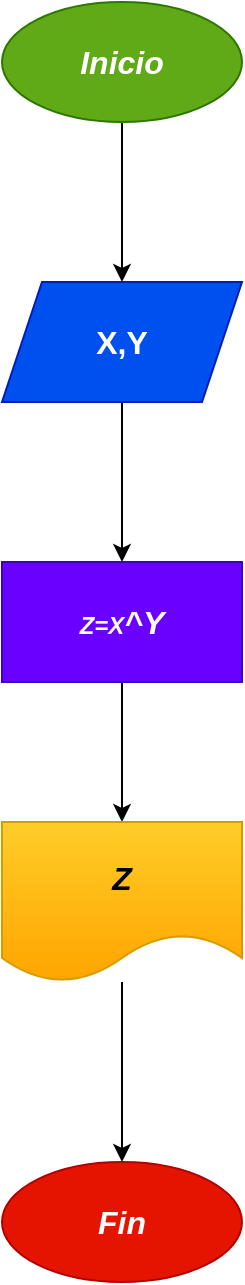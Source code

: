 <mxfile>
    <diagram id="FcNXbC7CvehEhaLpZyuz" name="Page-1">
        <mxGraphModel dx="564" dy="389" grid="1" gridSize="10" guides="1" tooltips="1" connect="1" arrows="1" fold="1" page="1" pageScale="1" pageWidth="827" pageHeight="1169" math="0" shadow="0">
            <root>
                <mxCell id="0"/>
                <mxCell id="1" parent="0"/>
                <mxCell id="4" value="" style="edgeStyle=none;html=1;" edge="1" parent="1" source="2" target="3">
                    <mxGeometry relative="1" as="geometry"/>
                </mxCell>
                <mxCell id="2" value="&lt;b&gt;&lt;i&gt;&lt;font style=&quot;font-size: 16px&quot;&gt;Inicio&lt;/font&gt;&lt;/i&gt;&lt;/b&gt;" style="ellipse;whiteSpace=wrap;html=1;fillColor=#60a917;fontColor=#ffffff;strokeColor=#2D7600;" vertex="1" parent="1">
                    <mxGeometry x="280" y="70" width="120" height="60" as="geometry"/>
                </mxCell>
                <mxCell id="6" value="" style="edgeStyle=none;html=1;" edge="1" parent="1" source="3" target="5">
                    <mxGeometry relative="1" as="geometry"/>
                </mxCell>
                <mxCell id="3" value="&lt;b&gt;&lt;font style=&quot;font-size: 16px&quot;&gt;X,Y&lt;/font&gt;&lt;/b&gt;" style="shape=parallelogram;perimeter=parallelogramPerimeter;whiteSpace=wrap;html=1;fixedSize=1;fillColor=#0050ef;fontColor=#ffffff;strokeColor=#001DBC;" vertex="1" parent="1">
                    <mxGeometry x="280" y="210" width="120" height="60" as="geometry"/>
                </mxCell>
                <mxCell id="8" value="" style="edgeStyle=none;html=1;" edge="1" parent="1" source="5" target="7">
                    <mxGeometry relative="1" as="geometry"/>
                </mxCell>
                <mxCell id="5" value="&lt;b&gt;&lt;i&gt;&lt;font color=&quot;#ffffff&quot;&gt;Z=X&lt;span style=&quot;font-family: &amp;#34;arial&amp;#34; , sans-serif ; font-size: 16px ; text-align: left&quot;&gt;^Y&lt;/span&gt;&lt;/font&gt;&lt;/i&gt;&lt;/b&gt;" style="whiteSpace=wrap;html=1;fillColor=#6a00ff;fontColor=#ffffff;strokeColor=#3700CC;" vertex="1" parent="1">
                    <mxGeometry x="280" y="350" width="120" height="60" as="geometry"/>
                </mxCell>
                <mxCell id="10" value="" style="edgeStyle=none;html=1;" edge="1" parent="1" source="7" target="9">
                    <mxGeometry relative="1" as="geometry"/>
                </mxCell>
                <mxCell id="7" value="&lt;font style=&quot;font-size: 16px&quot;&gt;&lt;b&gt;&lt;i&gt;Z&lt;/i&gt;&lt;/b&gt;&lt;/font&gt;" style="shape=document;whiteSpace=wrap;html=1;boundedLbl=1;fillColor=#ffcd28;strokeColor=#d79b00;gradientColor=#ffa500;" vertex="1" parent="1">
                    <mxGeometry x="280" y="480" width="120" height="80" as="geometry"/>
                </mxCell>
                <mxCell id="9" value="&lt;b&gt;&lt;i&gt;&lt;font style=&quot;font-size: 16px&quot;&gt;Fin&lt;/font&gt;&lt;/i&gt;&lt;/b&gt;" style="ellipse;whiteSpace=wrap;html=1;fillColor=#e51400;fontColor=#ffffff;strokeColor=#B20000;" vertex="1" parent="1">
                    <mxGeometry x="280" y="650" width="120" height="60" as="geometry"/>
                </mxCell>
            </root>
        </mxGraphModel>
    </diagram>
</mxfile>